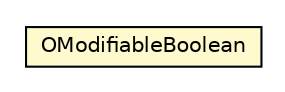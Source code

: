 #!/usr/local/bin/dot
#
# Class diagram 
# Generated by UMLGraph version R5_6-24-gf6e263 (http://www.umlgraph.org/)
#

digraph G {
	edge [fontname="Helvetica",fontsize=10,labelfontname="Helvetica",labelfontsize=10];
	node [fontname="Helvetica",fontsize=10,shape=plaintext];
	nodesep=0.25;
	ranksep=0.5;
	// com.orientechnologies.common.types.OModifiableBoolean
	c2503732 [label=<<table title="com.orientechnologies.common.types.OModifiableBoolean" border="0" cellborder="1" cellspacing="0" cellpadding="2" port="p" bgcolor="lemonChiffon" href="./OModifiableBoolean.html">
		<tr><td><table border="0" cellspacing="0" cellpadding="1">
<tr><td align="center" balign="center"> OModifiableBoolean </td></tr>
		</table></td></tr>
		</table>>, URL="./OModifiableBoolean.html", fontname="Helvetica", fontcolor="black", fontsize=10.0];
}

